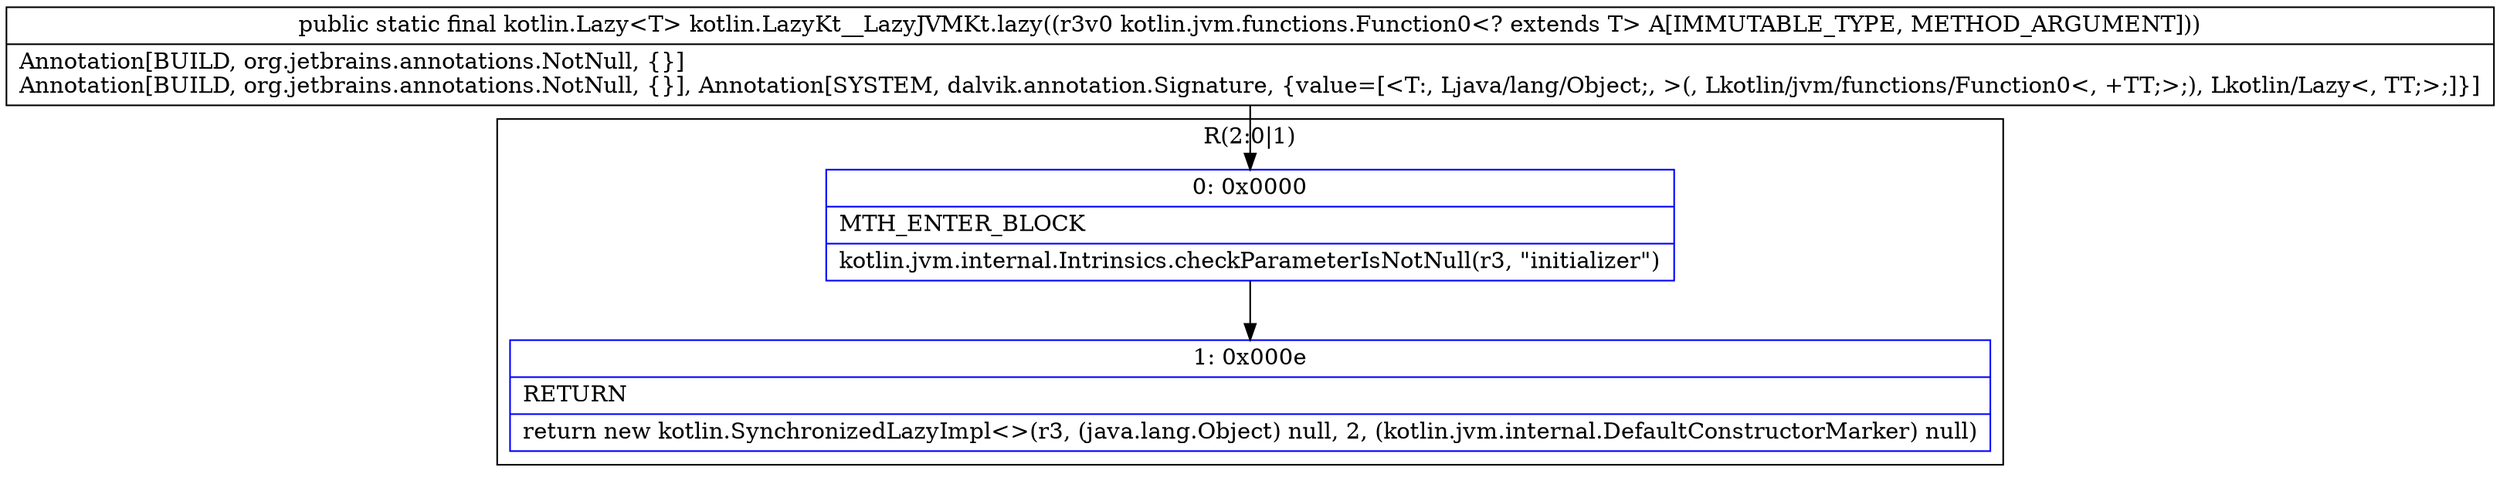 digraph "CFG forkotlin.LazyKt__LazyJVMKt.lazy(Lkotlin\/jvm\/functions\/Function0;)Lkotlin\/Lazy;" {
subgraph cluster_Region_1518423806 {
label = "R(2:0|1)";
node [shape=record,color=blue];
Node_0 [shape=record,label="{0\:\ 0x0000|MTH_ENTER_BLOCK\l|kotlin.jvm.internal.Intrinsics.checkParameterIsNotNull(r3, \"initializer\")\l}"];
Node_1 [shape=record,label="{1\:\ 0x000e|RETURN\l|return new kotlin.SynchronizedLazyImpl\<\>(r3, (java.lang.Object) null, 2, (kotlin.jvm.internal.DefaultConstructorMarker) null)\l}"];
}
MethodNode[shape=record,label="{public static final kotlin.Lazy\<T\> kotlin.LazyKt__LazyJVMKt.lazy((r3v0 kotlin.jvm.functions.Function0\<? extends T\> A[IMMUTABLE_TYPE, METHOD_ARGUMENT]))  | Annotation[BUILD, org.jetbrains.annotations.NotNull, \{\}]\lAnnotation[BUILD, org.jetbrains.annotations.NotNull, \{\}], Annotation[SYSTEM, dalvik.annotation.Signature, \{value=[\<T:, Ljava\/lang\/Object;, \>(, Lkotlin\/jvm\/functions\/Function0\<, +TT;\>;), Lkotlin\/Lazy\<, TT;\>;]\}]\l}"];
MethodNode -> Node_0;
Node_0 -> Node_1;
}

